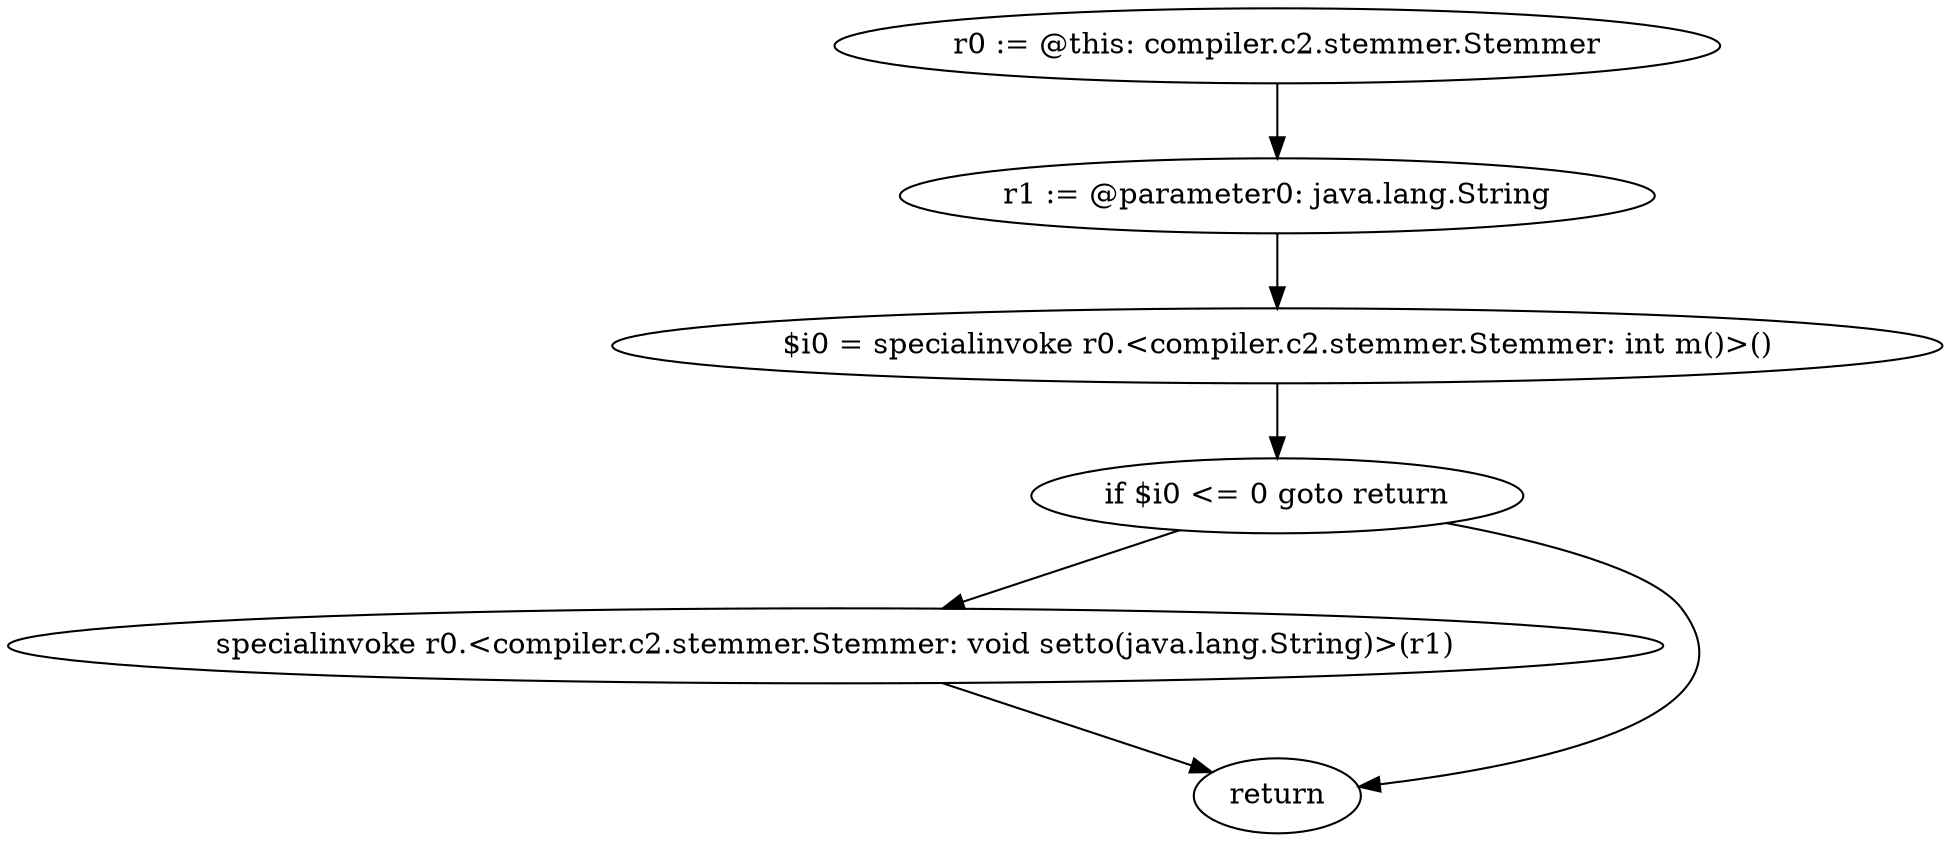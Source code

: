 digraph "unitGraph" {
    "r0 := @this: compiler.c2.stemmer.Stemmer"
    "r1 := @parameter0: java.lang.String"
    "$i0 = specialinvoke r0.<compiler.c2.stemmer.Stemmer: int m()>()"
    "if $i0 <= 0 goto return"
    "specialinvoke r0.<compiler.c2.stemmer.Stemmer: void setto(java.lang.String)>(r1)"
    "return"
    "r0 := @this: compiler.c2.stemmer.Stemmer"->"r1 := @parameter0: java.lang.String";
    "r1 := @parameter0: java.lang.String"->"$i0 = specialinvoke r0.<compiler.c2.stemmer.Stemmer: int m()>()";
    "$i0 = specialinvoke r0.<compiler.c2.stemmer.Stemmer: int m()>()"->"if $i0 <= 0 goto return";
    "if $i0 <= 0 goto return"->"specialinvoke r0.<compiler.c2.stemmer.Stemmer: void setto(java.lang.String)>(r1)";
    "if $i0 <= 0 goto return"->"return";
    "specialinvoke r0.<compiler.c2.stemmer.Stemmer: void setto(java.lang.String)>(r1)"->"return";
}
